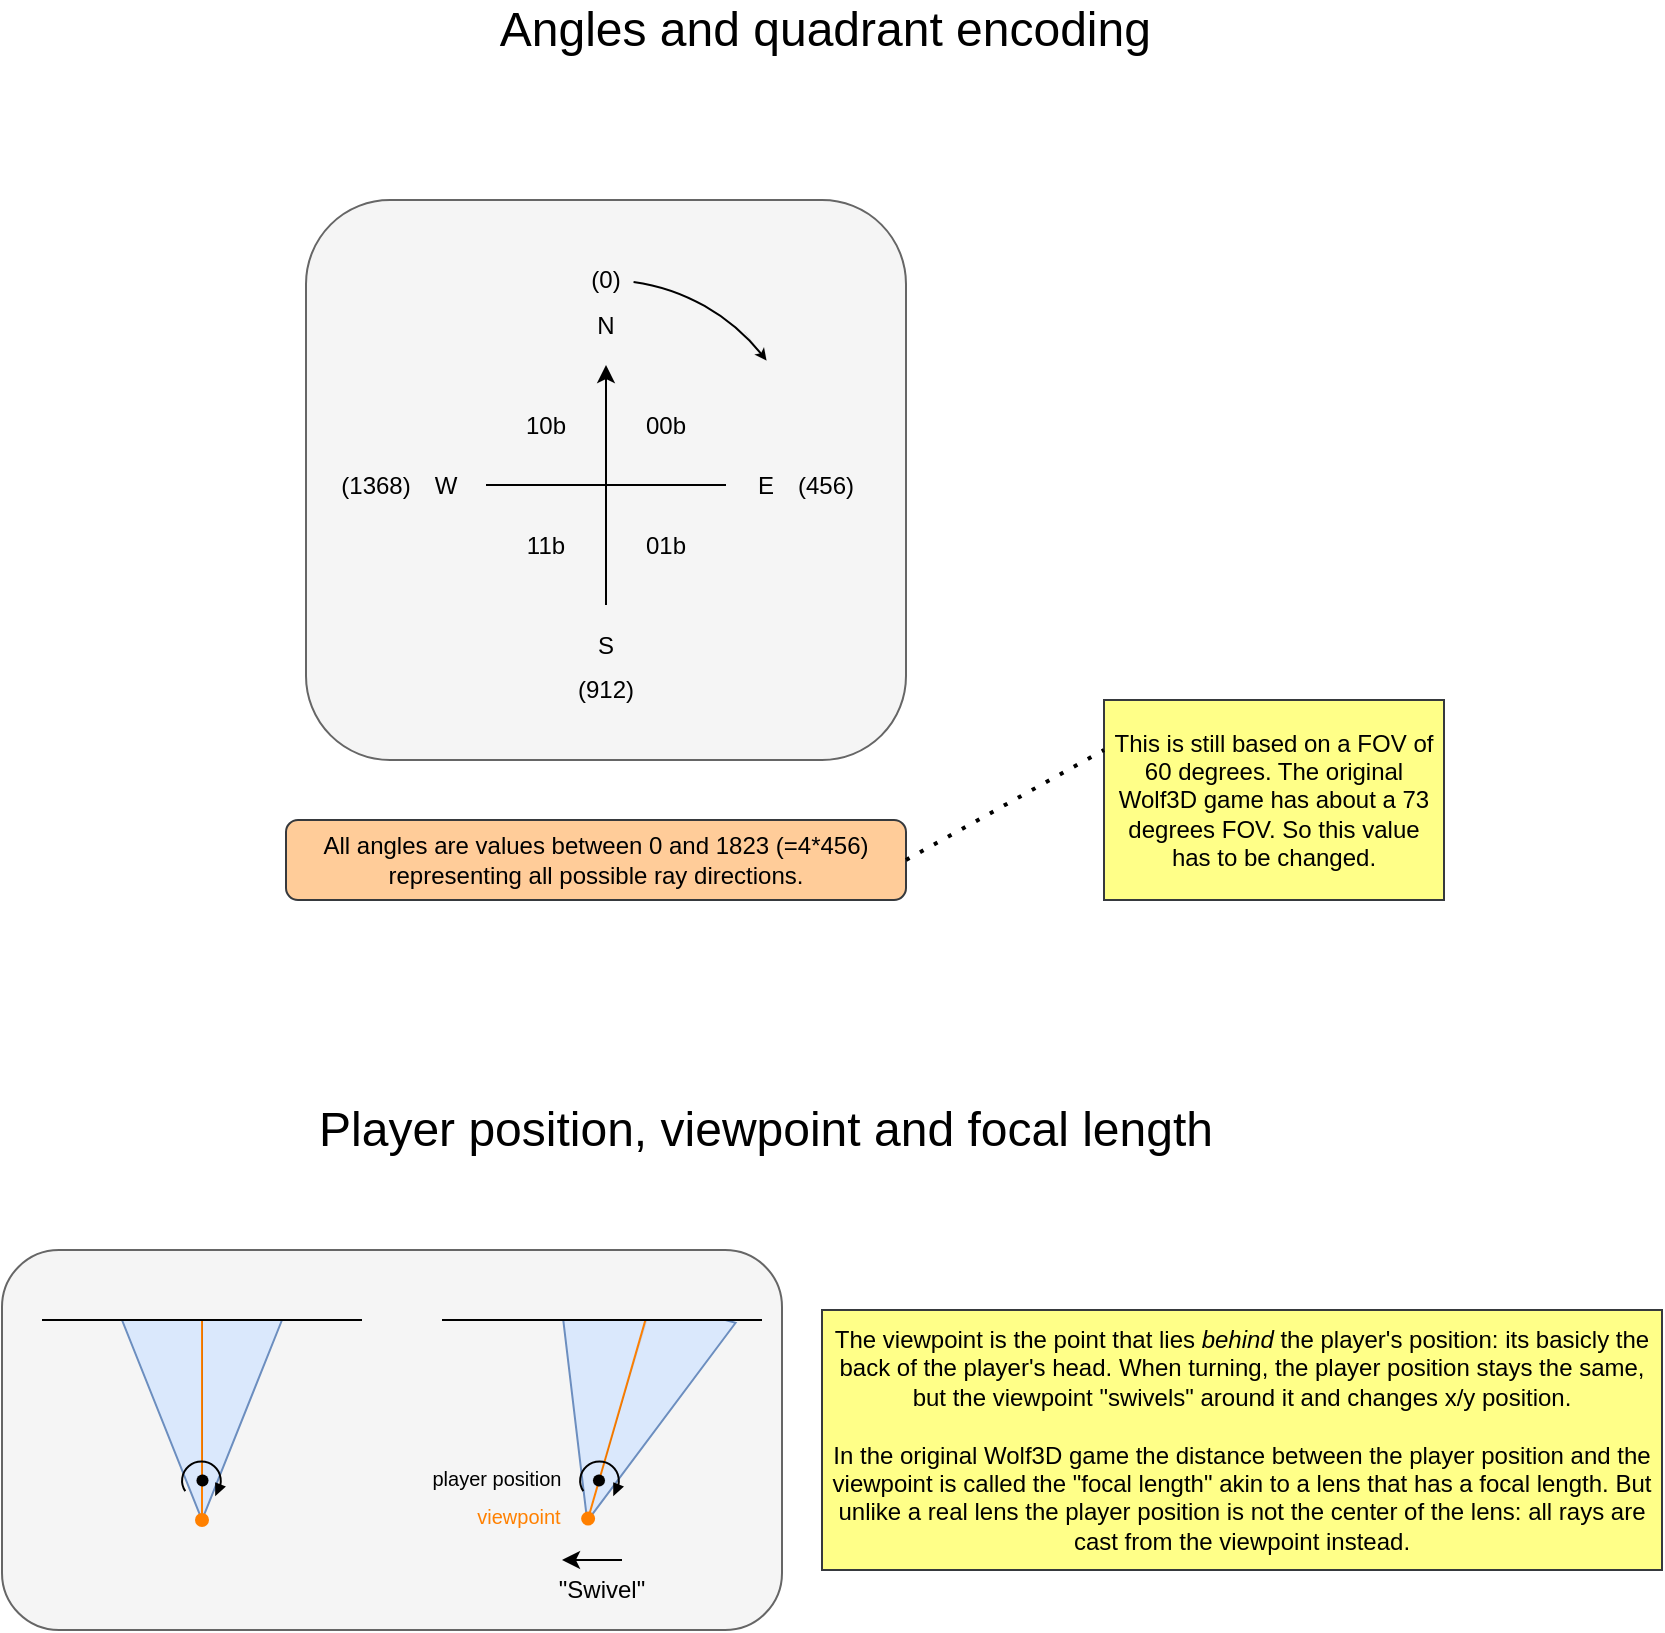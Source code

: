 <mxfile version="20.2.7" type="device" pages="2"><diagram id="IwFHvDMHvyYYLNJeueby" name="Definitions"><mxGraphModel dx="3200" dy="1089" grid="1" gridSize="10" guides="1" tooltips="1" connect="1" arrows="1" fold="1" page="1" pageScale="1" pageWidth="1169" pageHeight="1654" math="0" shadow="0"><root><mxCell id="0"/><mxCell id="1" parent="0"/><mxCell id="Seb7P92MuskYszHU4UcD-30" value="" style="rounded=1;whiteSpace=wrap;html=1;fillColor=#f5f5f5;strokeColor=#666666;fontColor=#333333;" parent="1" vertex="1"><mxGeometry x="-1016" y="705" width="390" height="190" as="geometry"/></mxCell><mxCell id="pnBrASdNg9byDDKFD9IH-14" value="" style="triangle;whiteSpace=wrap;html=1;rotation=105;fillColor=#dae8fc;strokeColor=#6c8ebf;" vertex="1" parent="1"><mxGeometry x="-766" y="739" width="115" height="92" as="geometry"/></mxCell><mxCell id="Seb7P92MuskYszHU4UcD-21" value="" style="endArrow=none;html=1;rounded=0;startArrow=oval;startFill=1;exitX=1;exitY=0.5;exitDx=0;exitDy=0;strokeWidth=1;strokeColor=#FF8000;" parent="1" edge="1"><mxGeometry width="50" height="50" relative="1" as="geometry"><mxPoint x="-722.941" y="839.296" as="sourcePoint"/><mxPoint x="-694" y="739" as="targetPoint"/></mxGeometry></mxCell><mxCell id="Seb7P92MuskYszHU4UcD-15" value="" style="triangle;whiteSpace=wrap;html=1;rotation=90;fillColor=#dae8fc;strokeColor=#6c8ebf;" parent="1" vertex="1"><mxGeometry x="-966" y="750" width="100" height="80" as="geometry"/></mxCell><mxCell id="Seb7P92MuskYszHU4UcD-17" value="" style="endArrow=none;html=1;rounded=0;startArrow=oval;startFill=1;entryX=0;entryY=0.5;entryDx=0;entryDy=0;exitX=1;exitY=0.5;exitDx=0;exitDy=0;strokeWidth=1;strokeColor=#FF8000;" parent="1" source="Seb7P92MuskYszHU4UcD-15" target="Seb7P92MuskYszHU4UcD-15" edge="1"><mxGeometry width="50" height="50" relative="1" as="geometry"><mxPoint x="-906" y="830" as="sourcePoint"/><mxPoint x="-926" y="750" as="targetPoint"/></mxGeometry></mxCell><mxCell id="y98od3RTpJMzL5h_g62b-8" value="" style="rounded=1;whiteSpace=wrap;html=1;fillColor=#f5f5f5;strokeColor=#666666;fontColor=#333333;" parent="1" vertex="1"><mxGeometry x="-864" y="180" width="300" height="280" as="geometry"/></mxCell><mxCell id="Seb7P92MuskYszHU4UcD-6" value="All angles are values between 0 and 1823 (=4*456) representing all possible ray directions." style="rounded=1;whiteSpace=wrap;html=1;fillColor=#ffcc99;strokeColor=#36393d;" parent="1" vertex="1"><mxGeometry x="-874" y="490" width="310" height="40" as="geometry"/></mxCell><mxCell id="Seb7P92MuskYszHU4UcD-7" value="This is still based on a FOV of 60 degrees. The original Wolf3D game has about a 73 degrees FOV. So this value has to be changed." style="rounded=0;whiteSpace=wrap;html=1;fillColor=#ffff88;strokeColor=#36393d;" parent="1" vertex="1"><mxGeometry x="-465" y="430" width="170" height="100" as="geometry"/></mxCell><mxCell id="Seb7P92MuskYszHU4UcD-8" value="" style="endArrow=none;dashed=1;html=1;dashPattern=1 3;strokeWidth=2;rounded=0;entryX=0;entryY=0.25;entryDx=0;entryDy=0;exitX=1;exitY=0.5;exitDx=0;exitDy=0;" parent="1" source="Seb7P92MuskYszHU4UcD-6" target="Seb7P92MuskYszHU4UcD-7" edge="1"><mxGeometry width="50" height="50" relative="1" as="geometry"><mxPoint x="-1074" y="340" as="sourcePoint"/><mxPoint x="-1024" y="290" as="targetPoint"/></mxGeometry></mxCell><mxCell id="Seb7P92MuskYszHU4UcD-9" value="The viewpoint is the point that lies &lt;i&gt;behind&lt;/i&gt; the player's position: its basicly the back of the player's head. When turning, the player position stays the same, but the viewpoint &quot;swivels&quot; around it and changes x/y position. &lt;br&gt;&lt;br&gt;In the original Wolf3D game the distance between the player position and the viewpoint is called the &quot;focal length&quot; akin to a lens that has a focal length. But unlike a real lens the player position is not the center of the lens: all rays are cast from the viewpoint instead." style="rounded=0;whiteSpace=wrap;html=1;fillColor=#ffff88;strokeColor=#36393d;" parent="1" vertex="1"><mxGeometry x="-606" y="735" width="420" height="130" as="geometry"/></mxCell><mxCell id="Seb7P92MuskYszHU4UcD-11" value="" style="endArrow=none;html=1;rounded=0;" parent="1" edge="1"><mxGeometry width="50" height="50" relative="1" as="geometry"><mxPoint x="-996" y="740" as="sourcePoint"/><mxPoint x="-836" y="740" as="targetPoint"/></mxGeometry></mxCell><mxCell id="Seb7P92MuskYszHU4UcD-16" value="" style="endArrow=none;html=1;rounded=0;startArrow=oval;startFill=1;exitX=0.8;exitY=0.5;exitDx=0;exitDy=0;exitPerimeter=0;strokeWidth=0;" parent="1" source="Seb7P92MuskYszHU4UcD-15" edge="1"><mxGeometry width="50" height="50" relative="1" as="geometry"><mxPoint x="-476" y="760" as="sourcePoint"/><mxPoint x="-916" y="740" as="targetPoint"/></mxGeometry></mxCell><mxCell id="Seb7P92MuskYszHU4UcD-20" value="" style="endArrow=none;html=1;rounded=0;startArrow=oval;startFill=1;exitX=0.8;exitY=0.5;exitDx=0;exitDy=0;exitPerimeter=0;strokeWidth=0;" parent="1" edge="1"><mxGeometry width="50" height="50" relative="1" as="geometry"><mxPoint x="-717.765" y="819.978" as="sourcePoint"/><mxPoint x="-693" y="737" as="targetPoint"/></mxGeometry></mxCell><mxCell id="Seb7P92MuskYszHU4UcD-28" value="" style="endArrow=classic;html=1;rounded=0;strokeColor=#000000;strokeWidth=1;" parent="1" edge="1"><mxGeometry width="50" height="50" relative="1" as="geometry"><mxPoint x="-706" y="860" as="sourcePoint"/><mxPoint x="-736" y="860" as="targetPoint"/></mxGeometry></mxCell><mxCell id="Seb7P92MuskYszHU4UcD-29" value="&quot;Swivel&quot;" style="text;html=1;strokeColor=none;fillColor=none;align=center;verticalAlign=middle;whiteSpace=wrap;rounded=0;" parent="1" vertex="1"><mxGeometry x="-746" y="860" width="60" height="30" as="geometry"/></mxCell><mxCell id="y98od3RTpJMzL5h_g62b-1" value="" style="endArrow=classic;html=1;rounded=0;endFill=1;" parent="1" edge="1"><mxGeometry width="50" height="50" relative="1" as="geometry"><mxPoint x="-714" y="382.5" as="sourcePoint"/><mxPoint x="-714" y="262.5" as="targetPoint"/></mxGeometry></mxCell><mxCell id="y98od3RTpJMzL5h_g62b-2" value="" style="endArrow=none;html=1;rounded=0;" parent="1" edge="1"><mxGeometry width="50" height="50" relative="1" as="geometry"><mxPoint x="-654" y="322.5" as="sourcePoint"/><mxPoint x="-774" y="322.5" as="targetPoint"/></mxGeometry></mxCell><mxCell id="y98od3RTpJMzL5h_g62b-3" value="00b" style="text;html=1;strokeColor=none;fillColor=none;align=center;verticalAlign=middle;whiteSpace=wrap;rounded=0;" parent="1" vertex="1"><mxGeometry x="-714" y="277.5" width="60" height="30" as="geometry"/></mxCell><mxCell id="y98od3RTpJMzL5h_g62b-4" value="N" style="text;html=1;strokeColor=none;fillColor=none;align=center;verticalAlign=middle;whiteSpace=wrap;rounded=0;" parent="1" vertex="1"><mxGeometry x="-744" y="227.5" width="60" height="30" as="geometry"/></mxCell><mxCell id="y98od3RTpJMzL5h_g62b-5" value="S" style="text;html=1;strokeColor=none;fillColor=none;align=center;verticalAlign=middle;whiteSpace=wrap;rounded=0;" parent="1" vertex="1"><mxGeometry x="-744" y="387.5" width="60" height="30" as="geometry"/></mxCell><mxCell id="y98od3RTpJMzL5h_g62b-6" value="E" style="text;html=1;strokeColor=none;fillColor=none;align=center;verticalAlign=middle;whiteSpace=wrap;rounded=0;" parent="1" vertex="1"><mxGeometry x="-664" y="307.5" width="60" height="30" as="geometry"/></mxCell><mxCell id="y98od3RTpJMzL5h_g62b-7" value="W" style="text;html=1;strokeColor=none;fillColor=none;align=center;verticalAlign=middle;whiteSpace=wrap;rounded=0;" parent="1" vertex="1"><mxGeometry x="-824" y="307.5" width="60" height="30" as="geometry"/></mxCell><mxCell id="y98od3RTpJMzL5h_g62b-9" value="Angles and quadrant encoding&amp;nbsp;" style="text;html=1;strokeColor=none;fillColor=none;align=center;verticalAlign=middle;whiteSpace=wrap;rounded=0;fontStyle=0;fontSize=24;" parent="1" vertex="1"><mxGeometry x="-799" y="80" width="396" height="30" as="geometry"/></mxCell><mxCell id="y98od3RTpJMzL5h_g62b-10" value="01b" style="text;html=1;strokeColor=none;fillColor=none;align=center;verticalAlign=middle;whiteSpace=wrap;rounded=0;" parent="1" vertex="1"><mxGeometry x="-714" y="337.5" width="60" height="30" as="geometry"/></mxCell><mxCell id="y98od3RTpJMzL5h_g62b-11" value="10b" style="text;html=1;strokeColor=none;fillColor=none;align=center;verticalAlign=middle;whiteSpace=wrap;rounded=0;" parent="1" vertex="1"><mxGeometry x="-774" y="277.5" width="60" height="30" as="geometry"/></mxCell><mxCell id="y98od3RTpJMzL5h_g62b-12" value="11b" style="text;html=1;strokeColor=none;fillColor=none;align=center;verticalAlign=middle;whiteSpace=wrap;rounded=0;" parent="1" vertex="1"><mxGeometry x="-774" y="337.5" width="60" height="30" as="geometry"/></mxCell><mxCell id="pnBrASdNg9byDDKFD9IH-1" value="" style="verticalLabelPosition=bottom;verticalAlign=top;html=1;shape=mxgraph.basic.arc;startAngle=0.022;endAngle=0.142;" vertex="1" parent="1"><mxGeometry x="-814" y="220" width="200" height="200" as="geometry"/></mxCell><mxCell id="pnBrASdNg9byDDKFD9IH-2" value="" style="endArrow=classic;html=1;rounded=0;exitX=0.845;exitY=0.128;exitDx=0;exitDy=0;exitPerimeter=0;strokeWidth=0;" edge="1" parent="1" source="pnBrASdNg9byDDKFD9IH-1"><mxGeometry width="50" height="50" relative="1" as="geometry"><mxPoint x="-824" y="250" as="sourcePoint"/><mxPoint x="-634" y="260" as="targetPoint"/></mxGeometry></mxCell><mxCell id="pnBrASdNg9byDDKFD9IH-3" value="(0)" style="text;html=1;strokeColor=none;fillColor=none;align=center;verticalAlign=middle;whiteSpace=wrap;rounded=0;" vertex="1" parent="1"><mxGeometry x="-744" y="205" width="60" height="30" as="geometry"/></mxCell><mxCell id="pnBrASdNg9byDDKFD9IH-4" value="(456)" style="text;html=1;strokeColor=none;fillColor=none;align=center;verticalAlign=middle;whiteSpace=wrap;rounded=0;" vertex="1" parent="1"><mxGeometry x="-634" y="307.5" width="60" height="30" as="geometry"/></mxCell><mxCell id="pnBrASdNg9byDDKFD9IH-5" value="(912)" style="text;html=1;strokeColor=none;fillColor=none;align=center;verticalAlign=middle;whiteSpace=wrap;rounded=0;" vertex="1" parent="1"><mxGeometry x="-744" y="410" width="60" height="30" as="geometry"/></mxCell><mxCell id="pnBrASdNg9byDDKFD9IH-6" value="(1368)" style="text;html=1;strokeColor=none;fillColor=none;align=center;verticalAlign=middle;whiteSpace=wrap;rounded=0;" vertex="1" parent="1"><mxGeometry x="-859" y="307.5" width="60" height="30" as="geometry"/></mxCell><mxCell id="pnBrASdNg9byDDKFD9IH-7" value="Player position, viewpoint&amp;nbsp;and focal length" style="text;html=1;strokeColor=none;fillColor=none;align=center;verticalAlign=middle;whiteSpace=wrap;rounded=0;fontStyle=0;fontSize=24;" vertex="1" parent="1"><mxGeometry x="-914" y="630" width="560" height="30" as="geometry"/></mxCell><mxCell id="pnBrASdNg9byDDKFD9IH-10" value="" style="verticalLabelPosition=bottom;shadow=0;dashed=0;align=center;html=1;verticalAlign=top;shape=mxgraph.electrical.rot_mech.verticalLabelPosition=bottom;shadow=0;dashed=0;align=center;html=1;verticalAlign=top;strokeWidth=1;shape=mxgraph.electrical.rot_mech.rotation;fontSize=24;flipH=1;rotation=-180;fillColor=#000000;" vertex="1" parent="1"><mxGeometry x="-927.03" y="810" width="22.06" height="17" as="geometry"/></mxCell><mxCell id="pnBrASdNg9byDDKFD9IH-15" value="" style="verticalLabelPosition=bottom;shadow=0;dashed=0;align=center;html=1;verticalAlign=top;shape=mxgraph.electrical.rot_mech.verticalLabelPosition=bottom;shadow=0;dashed=0;align=center;html=1;verticalAlign=top;strokeWidth=1;shape=mxgraph.electrical.rot_mech.rotation;fontSize=24;flipH=1;rotation=-180;fillColor=#000000;" vertex="1" parent="1"><mxGeometry x="-728.0" y="810" width="22.06" height="17" as="geometry"/></mxCell><mxCell id="pnBrASdNg9byDDKFD9IH-16" value="" style="rounded=0;whiteSpace=wrap;html=1;fontSize=24;fillColor=#f5f5f5;fontColor=#333333;strokeColor=none;" vertex="1" parent="1"><mxGeometry x="-754" y="710" width="104" height="30" as="geometry"/></mxCell><mxCell id="Seb7P92MuskYszHU4UcD-18" value="" style="endArrow=none;html=1;rounded=0;" parent="1" edge="1"><mxGeometry width="50" height="50" relative="1" as="geometry"><mxPoint x="-796" y="740" as="sourcePoint"/><mxPoint x="-636" y="740" as="targetPoint"/></mxGeometry></mxCell><mxCell id="EtYkLo4PjshJKNpZDtT_-2" value="viewpoint" style="text;html=1;strokeColor=none;fillColor=none;align=center;verticalAlign=middle;whiteSpace=wrap;rounded=0;fontSize=10;fontColor=#FF8000;" vertex="1" parent="1"><mxGeometry x="-808" y="823" width="101" height="30" as="geometry"/></mxCell><mxCell id="EtYkLo4PjshJKNpZDtT_-1" value="player position" style="text;html=1;strokeColor=none;fillColor=none;align=center;verticalAlign=middle;whiteSpace=wrap;rounded=0;fontSize=10;" vertex="1" parent="1"><mxGeometry x="-819" y="804" width="101" height="30" as="geometry"/></mxCell></root></mxGraphModel></diagram><diagram name="Draw 3D View" id="zpIlNIuAMDUL8SPz8ESY"><mxGraphModel dx="1354" dy="726" grid="1" gridSize="10" guides="1" tooltips="1" connect="1" arrows="1" fold="1" page="1" pageScale="1" pageWidth="1169" pageHeight="1654" math="0" shadow="0"><root><mxCell id="o-w1KJKEujgNLh5GXevW-0"/><mxCell id="o-w1KJKEujgNLh5GXevW-1" parent="o-w1KJKEujgNLh5GXevW-0"/><mxCell id="z1m0cYziN8SiSVx_mHZe-0" value="" style="rounded=1;whiteSpace=wrap;html=1;" vertex="1" parent="o-w1KJKEujgNLh5GXevW-1"><mxGeometry x="240" y="537" width="650" height="133" as="geometry"/></mxCell><mxCell id="z1m0cYziN8SiSVx_mHZe-3" value="" style="rounded=0;whiteSpace=wrap;html=1;labelBackgroundColor=default;fontSize=10;" vertex="1" parent="o-w1KJKEujgNLh5GXevW-1"><mxGeometry x="360" y="572" width="230" height="88" as="geometry"/></mxCell><mxCell id="o-w1KJKEujgNLh5GXevW-7" value="" style="rounded=1;whiteSpace=wrap;html=1;" vertex="1" parent="o-w1KJKEujgNLh5GXevW-1"><mxGeometry x="270" y="180" width="680" height="290" as="geometry"/></mxCell><mxCell id="o-w1KJKEujgNLh5GXevW-8" value="VIEWPOINT_X" style="rounded=0;whiteSpace=wrap;html=1;fillColor=#cdeb8b;strokeColor=#36393d;" vertex="1" parent="o-w1KJKEujgNLh5GXevW-1"><mxGeometry x="470" y="380" width="100" height="20" as="geometry"/></mxCell><mxCell id="o-w1KJKEujgNLh5GXevW-9" value="VIEWPOINT_Y" style="rounded=0;whiteSpace=wrap;html=1;fillColor=#cdeb8b;strokeColor=#36393d;" vertex="1" parent="o-w1KJKEujgNLh5GXevW-1"><mxGeometry x="470" y="410" width="100" height="20" as="geometry"/></mxCell><mxCell id="o-w1KJKEujgNLh5GXevW-10" value="LOOKING_DIR" style="rounded=0;whiteSpace=wrap;html=1;fillColor=#cdeb8b;strokeColor=#36393d;" vertex="1" parent="o-w1KJKEujgNLh5GXevW-1"><mxGeometry x="70" y="240" width="100" height="20" as="geometry"/></mxCell><mxCell id="o-w1KJKEujgNLh5GXevW-11" value="PLAYER_POS_X" style="rounded=0;whiteSpace=wrap;html=1;fillColor=#cdeb8b;strokeColor=#36393d;" vertex="1" parent="o-w1KJKEujgNLh5GXevW-1"><mxGeometry x="20" y="380" width="100" height="20" as="geometry"/></mxCell><mxCell id="o-w1KJKEujgNLh5GXevW-12" value="PLAYER_POS_Y" style="rounded=0;whiteSpace=wrap;html=1;fillColor=#cdeb8b;strokeColor=#36393d;" vertex="1" parent="o-w1KJKEujgNLh5GXevW-1"><mxGeometry x="20" y="410" width="100" height="20" as="geometry"/></mxCell><mxCell id="o-w1KJKEujgNLh5GXevW-23" value="Calculate looking dir quadrant" style="rounded=1;whiteSpace=wrap;html=1;fillColor=#cce5ff;strokeColor=#36393d;" vertex="1" parent="o-w1KJKEujgNLh5GXevW-1"><mxGeometry x="310" y="220" width="120" height="60" as="geometry"/></mxCell><mxCell id="o-w1KJKEujgNLh5GXevW-24" value="" style="endArrow=classic;html=1;rounded=0;strokeColor=#000000;strokeWidth=1;exitX=1;exitY=0.5;exitDx=0;exitDy=0;entryX=0;entryY=0.5;entryDx=0;entryDy=0;" edge="1" parent="o-w1KJKEujgNLh5GXevW-1" source="o-w1KJKEujgNLh5GXevW-10" target="o-w1KJKEujgNLh5GXevW-23"><mxGeometry width="50" height="50" relative="1" as="geometry"><mxPoint x="410" y="130" as="sourcePoint"/><mxPoint x="460" y="80" as="targetPoint"/></mxGeometry></mxCell><mxCell id="o-w1KJKEujgNLh5GXevW-25" value="LOOKING_DIR_QUADRANT" style="rounded=0;whiteSpace=wrap;html=1;fillColor=#cdeb8b;strokeColor=#36393d;" vertex="1" parent="o-w1KJKEujgNLh5GXevW-1"><mxGeometry x="470" y="240" width="180" height="20" as="geometry"/></mxCell><mxCell id="o-w1KJKEujgNLh5GXevW-26" value="" style="endArrow=classic;html=1;rounded=0;strokeColor=#000000;strokeWidth=1;exitX=1;exitY=0.5;exitDx=0;exitDy=0;entryX=0;entryY=0.5;entryDx=0;entryDy=0;" edge="1" parent="o-w1KJKEujgNLh5GXevW-1" source="o-w1KJKEujgNLh5GXevW-23" target="o-w1KJKEujgNLh5GXevW-25"><mxGeometry width="50" height="50" relative="1" as="geometry"><mxPoint x="240" y="260" as="sourcePoint"/><mxPoint x="320" y="260" as="targetPoint"/></mxGeometry></mxCell><mxCell id="o-w1KJKEujgNLh5GXevW-27" value="Calculate viewpoint position" style="rounded=1;whiteSpace=wrap;html=1;fillColor=#f8cecc;strokeColor=#b85450;" vertex="1" parent="o-w1KJKEujgNLh5GXevW-1"><mxGeometry x="300" y="370" width="120" height="60" as="geometry"/></mxCell><mxCell id="o-w1KJKEujgNLh5GXevW-28" value="" style="endArrow=classic;html=1;rounded=0;strokeColor=#000000;strokeWidth=1;exitX=1;exitY=0.5;exitDx=0;exitDy=0;entryX=0;entryY=0.25;entryDx=0;entryDy=0;" edge="1" parent="o-w1KJKEujgNLh5GXevW-1" source="o-w1KJKEujgNLh5GXevW-11" target="o-w1KJKEujgNLh5GXevW-27"><mxGeometry width="50" height="50" relative="1" as="geometry"><mxPoint x="240" y="260" as="sourcePoint"/><mxPoint x="320" y="260" as="targetPoint"/></mxGeometry></mxCell><mxCell id="o-w1KJKEujgNLh5GXevW-29" value="" style="endArrow=classic;html=1;rounded=0;strokeColor=#000000;strokeWidth=1;exitX=1;exitY=0.5;exitDx=0;exitDy=0;entryX=-0.006;entryY=0.639;entryDx=0;entryDy=0;entryPerimeter=0;" edge="1" parent="o-w1KJKEujgNLh5GXevW-1" source="o-w1KJKEujgNLh5GXevW-12" target="o-w1KJKEujgNLh5GXevW-27"><mxGeometry width="50" height="50" relative="1" as="geometry"><mxPoint x="230" y="420" as="sourcePoint"/><mxPoint x="310" y="395" as="targetPoint"/></mxGeometry></mxCell><mxCell id="o-w1KJKEujgNLh5GXevW-30" value="" style="endArrow=classic;html=1;rounded=0;strokeColor=#000000;strokeWidth=1;exitX=1;exitY=0.75;exitDx=0;exitDy=0;entryX=0;entryY=0;entryDx=0;entryDy=0;" edge="1" parent="o-w1KJKEujgNLh5GXevW-1" source="o-w1KJKEujgNLh5GXevW-10" target="o-w1KJKEujgNLh5GXevW-27"><mxGeometry width="50" height="50" relative="1" as="geometry"><mxPoint x="230" y="420" as="sourcePoint"/><mxPoint x="310" y="395" as="targetPoint"/></mxGeometry></mxCell><mxCell id="o-w1KJKEujgNLh5GXevW-31" value="update_viewpoint" style="text;html=1;strokeColor=none;fillColor=none;align=center;verticalAlign=middle;whiteSpace=wrap;rounded=0;fontSize=20;" vertex="1" parent="o-w1KJKEujgNLh5GXevW-1"><mxGeometry x="520" y="185" width="140" height="30" as="geometry"/></mxCell><mxCell id="xRkrBHXaii5PrIKwGh7K-1" value="LOOKING_DIR_SINE" style="rounded=0;whiteSpace=wrap;html=1;fillColor=#cdeb8b;strokeColor=#36393d;" vertex="1" parent="o-w1KJKEujgNLh5GXevW-1"><mxGeometry x="740" y="360" width="180" height="20" as="geometry"/></mxCell><mxCell id="xRkrBHXaii5PrIKwGh7K-2" value="LOOKING_DIR_COSINE" style="rounded=0;whiteSpace=wrap;html=1;fillColor=#cdeb8b;strokeColor=#36393d;" vertex="1" parent="o-w1KJKEujgNLh5GXevW-1"><mxGeometry x="700" y="390" width="180" height="20" as="geometry"/></mxCell><mxCell id="xRkrBHXaii5PrIKwGh7K-4" value="Calculate Sine and Cosine for looking direction" style="rounded=1;whiteSpace=wrap;html=1;fillColor=#cce5ff;strokeColor=#36393d;" vertex="1" parent="o-w1KJKEujgNLh5GXevW-1"><mxGeometry x="690" y="270" width="120" height="60" as="geometry"/></mxCell><mxCell id="xRkrBHXaii5PrIKwGh7K-5" value="NORMALIZED_LOOKING_DIR" style="rounded=0;whiteSpace=wrap;html=1;fillColor=#ffe6cc;strokeColor=#d79b00;" vertex="1" parent="o-w1KJKEujgNLh5GXevW-1"><mxGeometry x="480" y="290" width="180" height="20" as="geometry"/></mxCell><mxCell id="xRkrBHXaii5PrIKwGh7K-6" value="" style="endArrow=classic;html=1;rounded=0;strokeColor=#000000;strokeWidth=1;exitX=1;exitY=0.75;exitDx=0;exitDy=0;entryX=0;entryY=0.5;entryDx=0;entryDy=0;" edge="1" parent="o-w1KJKEujgNLh5GXevW-1" source="o-w1KJKEujgNLh5GXevW-23" target="xRkrBHXaii5PrIKwGh7K-5"><mxGeometry width="50" height="50" relative="1" as="geometry"><mxPoint x="440" y="260" as="sourcePoint"/><mxPoint x="480" y="260" as="targetPoint"/></mxGeometry></mxCell><mxCell id="xRkrBHXaii5PrIKwGh7K-9" value="" style="endArrow=classic;html=1;rounded=0;strokeColor=#000000;strokeWidth=1;exitX=0.25;exitY=1;exitDx=0;exitDy=0;entryX=0.133;entryY=-0.05;entryDx=0;entryDy=0;entryPerimeter=0;" edge="1" parent="o-w1KJKEujgNLh5GXevW-1" source="xRkrBHXaii5PrIKwGh7K-4" target="xRkrBHXaii5PrIKwGh7K-2"><mxGeometry width="50" height="50" relative="1" as="geometry"><mxPoint x="440" y="275" as="sourcePoint"/><mxPoint x="490" y="310" as="targetPoint"/></mxGeometry></mxCell><mxCell id="xRkrBHXaii5PrIKwGh7K-10" value="" style="endArrow=classic;html=1;rounded=0;strokeColor=#000000;strokeWidth=1;exitX=0.75;exitY=1;exitDx=0;exitDy=0;entryX=0.25;entryY=0;entryDx=0;entryDy=0;" edge="1" parent="o-w1KJKEujgNLh5GXevW-1" source="xRkrBHXaii5PrIKwGh7K-4" target="xRkrBHXaii5PrIKwGh7K-1"><mxGeometry width="50" height="50" relative="1" as="geometry"><mxPoint x="720" y="340" as="sourcePoint"/><mxPoint x="723.94" y="409" as="targetPoint"/></mxGeometry></mxCell><mxCell id="xRkrBHXaii5PrIKwGh7K-11" value="" style="endArrow=classic;html=1;rounded=0;strokeColor=#000000;strokeWidth=1;exitX=1;exitY=0.5;exitDx=0;exitDy=0;" edge="1" parent="o-w1KJKEujgNLh5GXevW-1" source="xRkrBHXaii5PrIKwGh7K-5" target="xRkrBHXaii5PrIKwGh7K-4"><mxGeometry width="50" height="50" relative="1" as="geometry"><mxPoint x="730" y="350" as="sourcePoint"/><mxPoint x="733.94" y="419" as="targetPoint"/></mxGeometry></mxCell><mxCell id="xRkrBHXaii5PrIKwGh7K-12" value="" style="endArrow=classic;html=1;rounded=0;fontSize=20;strokeWidth=1;exitX=1;exitY=0.25;exitDx=0;exitDy=0;entryX=0;entryY=0.5;entryDx=0;entryDy=0;" edge="1" parent="o-w1KJKEujgNLh5GXevW-1" source="o-w1KJKEujgNLh5GXevW-27" target="o-w1KJKEujgNLh5GXevW-8"><mxGeometry width="50" height="50" relative="1" as="geometry"><mxPoint x="550" y="490" as="sourcePoint"/><mxPoint x="600" y="440" as="targetPoint"/></mxGeometry></mxCell><mxCell id="xRkrBHXaii5PrIKwGh7K-13" value="" style="endArrow=classic;html=1;rounded=0;fontSize=20;strokeWidth=1;exitX=1;exitY=0.75;exitDx=0;exitDy=0;entryX=0;entryY=0.5;entryDx=0;entryDy=0;" edge="1" parent="o-w1KJKEujgNLh5GXevW-1" source="o-w1KJKEujgNLh5GXevW-27" target="o-w1KJKEujgNLh5GXevW-9"><mxGeometry width="50" height="50" relative="1" as="geometry"><mxPoint x="430.0" y="395" as="sourcePoint"/><mxPoint x="480" y="400" as="targetPoint"/></mxGeometry></mxCell><mxCell id="xRkrBHXaii5PrIKwGh7K-14" value="" style="rounded=1;whiteSpace=wrap;html=1;" vertex="1" parent="o-w1KJKEujgNLh5GXevW-1"><mxGeometry x="240" y="740" width="1120" height="980" as="geometry"/></mxCell><mxCell id="xRkrBHXaii5PrIKwGh7K-15" value="draw_wall" style="text;html=1;strokeColor=none;fillColor=none;align=center;verticalAlign=middle;whiteSpace=wrap;rounded=0;fontSize=20;" vertex="1" parent="o-w1KJKEujgNLh5GXevW-1"><mxGeometry x="720" y="760" width="140" height="30" as="geometry"/></mxCell><mxCell id="xRkrBHXaii5PrIKwGh7K-16" value="" style="rounded=1;whiteSpace=wrap;html=1;" vertex="1" parent="o-w1KJKEujgNLh5GXevW-1"><mxGeometry x="430" y="2260" width="680" height="290" as="geometry"/></mxCell><mxCell id="xRkrBHXaii5PrIKwGh7K-17" value="draw_wall_part" style="text;html=1;strokeColor=none;fillColor=none;align=center;verticalAlign=middle;whiteSpace=wrap;rounded=0;fontSize=20;" vertex="1" parent="o-w1KJKEujgNLh5GXevW-1"><mxGeometry x="680" y="2265" width="140" height="30" as="geometry"/></mxCell><mxCell id="z1m0cYziN8SiSVx_mHZe-1" value="draw_walls" style="text;html=1;strokeColor=none;fillColor=none;align=center;verticalAlign=middle;whiteSpace=wrap;rounded=0;fontSize=20;" vertex="1" parent="o-w1KJKEujgNLh5GXevW-1"><mxGeometry x="490" y="542" width="140" height="30" as="geometry"/></mxCell><mxCell id="z1m0cYziN8SiSVx_mHZe-2" value="Draw wall" style="rounded=1;whiteSpace=wrap;html=1;labelBackgroundColor=none;fontSize=10;fillColor=#e1d5e7;strokeColor=#9673a6;" vertex="1" parent="o-w1KJKEujgNLh5GXevW-1"><mxGeometry x="410" y="600" width="120" height="50" as="geometry"/></mxCell><mxCell id="z1m0cYziN8SiSVx_mHZe-4" value="For each wall:" style="text;html=1;strokeColor=none;fillColor=none;align=center;verticalAlign=middle;whiteSpace=wrap;rounded=0;labelBackgroundColor=default;fontSize=10;fontColor=#000000;" vertex="1" parent="o-w1KJKEujgNLh5GXevW-1"><mxGeometry x="347" y="567" width="103" height="30" as="geometry"/></mxCell><mxCell id="z1m0cYziN8SiSVx_mHZe-5" value="" style="endArrow=classic;html=1;rounded=0;fontSize=10;fontColor=#000000;strokeWidth=1;exitX=0.5;exitY=1;exitDx=0;exitDy=0;entryX=0.205;entryY=0;entryDx=0;entryDy=0;entryPerimeter=0;dashed=1;" edge="1" parent="o-w1KJKEujgNLh5GXevW-1" source="z1m0cYziN8SiSVx_mHZe-2" target="xRkrBHXaii5PrIKwGh7K-14"><mxGeometry width="50" height="50" relative="1" as="geometry"><mxPoint x="580" y="670" as="sourcePoint"/><mxPoint x="630" y="620" as="targetPoint"/></mxGeometry></mxCell><mxCell id="z1m0cYziN8SiSVx_mHZe-6" value="This function expects a list of ordered walls, from near to far, given the position of the player." style="rounded=0;whiteSpace=wrap;html=1;labelBackgroundColor=none;fontSize=10;fillColor=#ffff88;strokeColor=#36393d;" vertex="1" parent="o-w1KJKEujgNLh5GXevW-1"><mxGeometry x="910" y="500" width="190" height="48" as="geometry"/></mxCell><mxCell id="z1m0cYziN8SiSVx_mHZe-7" value="" style="endArrow=none;dashed=1;html=1;dashPattern=1 3;strokeWidth=2;rounded=0;fontSize=10;fontColor=#000000;fillColor=default;exitX=1.003;exitY=0.464;exitDx=0;exitDy=0;exitPerimeter=0;entryX=0.25;entryY=1;entryDx=0;entryDy=0;" edge="1" parent="o-w1KJKEujgNLh5GXevW-1" source="z1m0cYziN8SiSVx_mHZe-0" target="z1m0cYziN8SiSVx_mHZe-6"><mxGeometry width="50" height="50" relative="1" as="geometry"><mxPoint x="480" y="560" as="sourcePoint"/><mxPoint x="530" y="510" as="targetPoint"/></mxGeometry></mxCell><mxCell id="z1m0cYziN8SiSVx_mHZe-8" value="Not implemented yet" style="rounded=0;whiteSpace=wrap;html=1;labelBackgroundColor=none;fontSize=10;fillColor=#ffff88;strokeColor=#36393d;" vertex="1" parent="o-w1KJKEujgNLh5GXevW-1"><mxGeometry x="250" y="460" width="110" height="20" as="geometry"/></mxCell><mxCell id="z1m0cYziN8SiSVx_mHZe-9" value="" style="endArrow=none;dashed=1;html=1;dashPattern=1 3;strokeWidth=2;rounded=0;fontSize=10;fontColor=#000000;fillColor=default;exitX=0.5;exitY=0;exitDx=0;exitDy=0;entryX=0.25;entryY=1;entryDx=0;entryDy=0;" edge="1" parent="o-w1KJKEujgNLh5GXevW-1" source="z1m0cYziN8SiSVx_mHZe-8" target="o-w1KJKEujgNLh5GXevW-27"><mxGeometry width="50" height="50" relative="1" as="geometry"><mxPoint x="901.95" y="608.712" as="sourcePoint"/><mxPoint x="967.5" y="558" as="targetPoint"/></mxGeometry></mxCell><mxCell id="z1m0cYziN8SiSVx_mHZe-10" value="&lt;div&gt;When calculating the distance to the wall (from the viewing-plane) we need the sine and cosine of the player direction&lt;/div&gt;&lt;div&gt;&lt;br&gt;&lt;/div&gt;&lt;div&gt;But since we have the *absolute* values of DELTA_X and DELTA_Y, we also need the positive values of sine and cosine.&lt;/div&gt;&lt;div&gt;&lt;br&gt;&lt;/div&gt;&lt;div&gt;Therefore we normalize the viewing angle first to the positive quadrants of both sine and cosine (which lies between 0 and 90 degrees)&lt;/div&gt;" style="rounded=0;whiteSpace=wrap;html=1;labelBackgroundColor=none;fontSize=10;fillColor=#ffff88;strokeColor=#36393d;" vertex="1" parent="o-w1KJKEujgNLh5GXevW-1"><mxGeometry x="820" y="100" width="290" height="135" as="geometry"/></mxCell><mxCell id="z1m0cYziN8SiSVx_mHZe-11" value="" style="endArrow=none;dashed=1;html=1;dashPattern=1 3;strokeWidth=2;rounded=0;fontSize=10;fontColor=#000000;fillColor=default;exitX=1;exitY=0.25;exitDx=0;exitDy=0;entryX=0.25;entryY=1;entryDx=0;entryDy=0;" edge="1" parent="o-w1KJKEujgNLh5GXevW-1" source="xRkrBHXaii5PrIKwGh7K-4" target="z1m0cYziN8SiSVx_mHZe-10"><mxGeometry width="50" height="50" relative="1" as="geometry"><mxPoint x="315" y="470" as="sourcePoint"/><mxPoint x="340" y="440" as="targetPoint"/></mxGeometry></mxCell><mxCell id="z1m0cYziN8SiSVx_mHZe-12" value="WALL_START_X" style="rounded=0;whiteSpace=wrap;html=1;fillColor=#cdeb8b;strokeColor=#36393d;" vertex="1" parent="o-w1KJKEujgNLh5GXevW-1"><mxGeometry x="370" y="780" width="110" height="20" as="geometry"/></mxCell><mxCell id="z1m0cYziN8SiSVx_mHZe-13" value="WALL_START_Y" style="rounded=0;whiteSpace=wrap;html=1;fillColor=#cdeb8b;strokeColor=#36393d;" vertex="1" parent="o-w1KJKEujgNLh5GXevW-1"><mxGeometry x="370" y="807" width="110" height="20" as="geometry"/></mxCell><mxCell id="z1m0cYziN8SiSVx_mHZe-14" value="WALL_END_X" style="rounded=0;whiteSpace=wrap;html=1;fillColor=#cdeb8b;strokeColor=#36393d;" vertex="1" parent="o-w1KJKEujgNLh5GXevW-1"><mxGeometry x="490" y="780" width="110" height="20" as="geometry"/></mxCell><mxCell id="z1m0cYziN8SiSVx_mHZe-15" value="WALL_END_Y" style="rounded=0;whiteSpace=wrap;html=1;fillColor=#cdeb8b;strokeColor=#36393d;" vertex="1" parent="o-w1KJKEujgNLh5GXevW-1"><mxGeometry x="490" y="807" width="110" height="20" as="geometry"/></mxCell><mxCell id="z1m0cYziN8SiSVx_mHZe-16" value="WALL_FACING_DIR" style="rounded=0;whiteSpace=wrap;html=1;fillColor=#cdeb8b;strokeColor=#36393d;" vertex="1" parent="o-w1KJKEujgNLh5GXevW-1"><mxGeometry x="610" y="807" width="130" height="20" as="geometry"/></mxCell><mxCell id="z1m0cYziN8SiSVx_mHZe-22" value="" style="endArrow=classic;html=1;rounded=0;fontSize=10;fontColor=#000000;strokeWidth=1;fillColor=default;exitX=1;exitY=0.5;exitDx=0;exitDy=0;entryX=0.5;entryY=0;entryDx=0;entryDy=0;edgeStyle=orthogonalEdgeStyle;" edge="1" parent="o-w1KJKEujgNLh5GXevW-1" source="z1m0cYziN8SiSVx_mHZe-16" target="z1m0cYziN8SiSVx_mHZe-31"><mxGeometry width="50" height="50" relative="1" as="geometry"><mxPoint x="560" y="1070" as="sourcePoint"/><mxPoint x="675" y="900" as="targetPoint"/></mxGeometry></mxCell><mxCell id="z1m0cYziN8SiSVx_mHZe-24" value="" style="rounded=1;whiteSpace=wrap;html=1;labelBackgroundColor=none;fontSize=10;" vertex="1" parent="o-w1KJKEujgNLh5GXevW-1"><mxGeometry x="370" y="960" width="680" height="740" as="geometry"/></mxCell><mxCell id="z1m0cYziN8SiSVx_mHZe-25" value="wall_facing_north" style="text;html=1;strokeColor=none;fillColor=none;align=center;verticalAlign=middle;whiteSpace=wrap;rounded=0;fontSize=18;" vertex="1" parent="o-w1KJKEujgNLh5GXevW-1"><mxGeometry x="635" y="970" width="140" height="30" as="geometry"/></mxCell><mxCell id="z1m0cYziN8SiSVx_mHZe-28" value="Determine screen start direction" style="rounded=1;whiteSpace=wrap;html=1;fillColor=#cce5ff;strokeColor=#36393d;" vertex="1" parent="o-w1KJKEujgNLh5GXevW-1"><mxGeometry x="442.5" y="1060" width="120" height="60" as="geometry"/></mxCell><mxCell id="z1m0cYziN8SiSVx_mHZe-29" value="The screen starts at the left side (= &quot;screen start&quot;). This first pixel-column depicts a &quot;ray&quot; from the viewing point to a wall. The direction of this &quot;ray&quot; is at an angle relative to the normal line of the wall being drawn." style="rounded=0;whiteSpace=wrap;html=1;labelBackgroundColor=none;fontSize=10;fillColor=#ffff88;strokeColor=#36393d;" vertex="1" parent="o-w1KJKEujgNLh5GXevW-1"><mxGeometry x="110" y="1020" width="190" height="78" as="geometry"/></mxCell><mxCell id="z1m0cYziN8SiSVx_mHZe-30" value="" style="endArrow=none;dashed=1;html=1;dashPattern=1 3;strokeWidth=2;rounded=0;fontSize=18;fontColor=#000000;fillColor=default;curved=1;exitX=1;exitY=0.5;exitDx=0;exitDy=0;entryX=0;entryY=0.5;entryDx=0;entryDy=0;" edge="1" parent="o-w1KJKEujgNLh5GXevW-1" source="z1m0cYziN8SiSVx_mHZe-29" target="z1m0cYziN8SiSVx_mHZe-28"><mxGeometry width="50" height="50" relative="1" as="geometry"><mxPoint x="162.5" y="1069" as="sourcePoint"/><mxPoint x="622.5" y="1000" as="targetPoint"/></mxGeometry></mxCell><mxCell id="z1m0cYziN8SiSVx_mHZe-31" value="case" style="rhombus;whiteSpace=wrap;html=1;labelBackgroundColor=none;fontSize=10;" vertex="1" parent="o-w1KJKEujgNLh5GXevW-1"><mxGeometry x="1045" y="870" width="55" height="50" as="geometry"/></mxCell><mxCell id="z1m0cYziN8SiSVx_mHZe-32" value="" style="endArrow=classic;html=1;rounded=0;fontSize=10;fontColor=#000000;strokeWidth=1;fillColor=default;exitX=0.5;exitY=1;exitDx=0;exitDy=0;entryX=0.5;entryY=0;entryDx=0;entryDy=0;" edge="1" parent="o-w1KJKEujgNLh5GXevW-1" source="z1m0cYziN8SiSVx_mHZe-33" target="z1m0cYziN8SiSVx_mHZe-28"><mxGeometry width="50" height="50" relative="1" as="geometry"><mxPoint x="362.5" y="1090" as="sourcePoint"/><mxPoint x="412.5" y="1040" as="targetPoint"/></mxGeometry></mxCell><mxCell id="z1m0cYziN8SiSVx_mHZe-33" value="LOOKING_DIR" style="rounded=0;whiteSpace=wrap;html=1;fillColor=#cdeb8b;strokeColor=#36393d;" vertex="1" parent="o-w1KJKEujgNLh5GXevW-1"><mxGeometry x="437.5" y="1020" width="130" height="20" as="geometry"/></mxCell><mxCell id="z1m0cYziN8SiSVx_mHZe-35" value="" style="endArrow=classic;html=1;rounded=0;fontSize=10;fontColor=#000000;strokeWidth=1;fillColor=default;exitX=0;exitY=0.5;exitDx=0;exitDy=0;entryX=0.5;entryY=0;entryDx=0;entryDy=0;edgeStyle=orthogonalEdgeStyle;" edge="1" parent="o-w1KJKEujgNLh5GXevW-1" source="z1m0cYziN8SiSVx_mHZe-31" target="z1m0cYziN8SiSVx_mHZe-24"><mxGeometry width="50" height="50" relative="1" as="geometry"><mxPoint x="460" y="1090" as="sourcePoint"/><mxPoint x="510" y="1040" as="targetPoint"/></mxGeometry></mxCell><mxCell id="z1m0cYziN8SiSVx_mHZe-36" value="SCREEN_START_RAY" style="rounded=0;whiteSpace=wrap;html=1;fillColor=#cdeb8b;strokeColor=#36393d;" vertex="1" parent="o-w1KJKEujgNLh5GXevW-1"><mxGeometry x="427.5" y="1140" width="150" height="20" as="geometry"/></mxCell><mxCell id="z1m0cYziN8SiSVx_mHZe-37" value="" style="endArrow=classic;html=1;rounded=0;fontSize=10;fontColor=#000000;strokeColor=#000000;strokeWidth=1;fillColor=default;entryX=0.5;entryY=0;entryDx=0;entryDy=0;exitX=0.5;exitY=1;exitDx=0;exitDy=0;" edge="1" parent="o-w1KJKEujgNLh5GXevW-1" source="z1m0cYziN8SiSVx_mHZe-28" target="z1m0cYziN8SiSVx_mHZe-36"><mxGeometry width="50" height="50" relative="1" as="geometry"><mxPoint x="262.5" y="1130" as="sourcePoint"/><mxPoint x="312.5" y="1080" as="targetPoint"/></mxGeometry></mxCell><mxCell id="z1m0cYziN8SiSVx_mHZe-38" value="" style="rounded=1;whiteSpace=wrap;html=1;labelBackgroundColor=none;fontSize=10;" vertex="1" parent="o-w1KJKEujgNLh5GXevW-1"><mxGeometry x="420" y="1350" width="285" height="140" as="geometry"/></mxCell><mxCell id="z1m0cYziN8SiSVx_mHZe-39" value="wall_facing_north_starting_west" style="text;html=1;strokeColor=none;fillColor=none;align=center;verticalAlign=middle;whiteSpace=wrap;rounded=0;fontSize=18;" vertex="1" parent="o-w1KJKEujgNLh5GXevW-1"><mxGeometry x="495" y="1360" width="140" height="30" as="geometry"/></mxCell><mxCell id="z1m0cYziN8SiSVx_mHZe-40" value="VIEWPOINT_X" style="rounded=0;whiteSpace=wrap;html=1;fillColor=#cdeb8b;strokeColor=#36393d;" vertex="1" parent="o-w1KJKEujgNLh5GXevW-1"><mxGeometry x="730" y="1020" width="100" height="20" as="geometry"/></mxCell><mxCell id="z1m0cYziN8SiSVx_mHZe-44" value="Calculate Delta x/y" style="rounded=1;whiteSpace=wrap;html=1;fillColor=#cce5ff;strokeColor=#36393d;" vertex="1" parent="o-w1KJKEujgNLh5GXevW-1"><mxGeometry x="660" y="1100" width="120" height="60" as="geometry"/></mxCell><mxCell id="z1m0cYziN8SiSVx_mHZe-45" value="The starting point of a wall has a coordinate. The relative distance in x and y (delta x and y) is being calculcated here.&amp;nbsp;" style="rounded=0;whiteSpace=wrap;html=1;labelBackgroundColor=none;fontSize=10;fillColor=#ffff88;strokeColor=#36393d;" vertex="1" parent="o-w1KJKEujgNLh5GXevW-1"><mxGeometry x="890" y="1051" width="190" height="78" as="geometry"/></mxCell><mxCell id="z1m0cYziN8SiSVx_mHZe-46" value="WALL_START_X" style="rounded=0;whiteSpace=wrap;html=1;fillColor=#cdeb8b;strokeColor=#36393d;" vertex="1" parent="o-w1KJKEujgNLh5GXevW-1"><mxGeometry x="610" y="1020" width="110" height="20" as="geometry"/></mxCell><mxCell id="z1m0cYziN8SiSVx_mHZe-48" value="" style="endArrow=classic;html=1;rounded=0;fontSize=10;fontColor=#000000;strokeColor=#000000;strokeWidth=1;fillColor=default;exitX=0.5;exitY=1;exitDx=0;exitDy=0;entryX=0.25;entryY=0;entryDx=0;entryDy=0;" edge="1" parent="o-w1KJKEujgNLh5GXevW-1" source="z1m0cYziN8SiSVx_mHZe-47" target="z1m0cYziN8SiSVx_mHZe-44"><mxGeometry width="50" height="50" relative="1" as="geometry"><mxPoint x="920" y="940" as="sourcePoint"/><mxPoint x="970" y="890" as="targetPoint"/></mxGeometry></mxCell><mxCell id="z1m0cYziN8SiSVx_mHZe-49" value="" style="endArrow=classic;html=1;rounded=0;fontSize=10;fontColor=#000000;strokeColor=#000000;strokeWidth=1;fillColor=default;exitX=0.75;exitY=1;exitDx=0;exitDy=0;entryX=0.425;entryY=0;entryDx=0;entryDy=0;entryPerimeter=0;" edge="1" parent="o-w1KJKEujgNLh5GXevW-1" source="z1m0cYziN8SiSVx_mHZe-46" target="z1m0cYziN8SiSVx_mHZe-44"><mxGeometry width="50" height="50" relative="1" as="geometry"><mxPoint x="675" y="1077" as="sourcePoint"/><mxPoint x="700" y="1110" as="targetPoint"/></mxGeometry></mxCell><mxCell id="z1m0cYziN8SiSVx_mHZe-47" value="WALL_START_Y" style="rounded=0;whiteSpace=wrap;html=1;fillColor=#cdeb8b;strokeColor=#36393d;" vertex="1" parent="o-w1KJKEujgNLh5GXevW-1"><mxGeometry x="610" y="1047" width="110" height="20" as="geometry"/></mxCell><mxCell id="z1m0cYziN8SiSVx_mHZe-50" value="" style="endArrow=classic;html=1;rounded=0;fontSize=10;fontColor=#000000;strokeColor=#000000;strokeWidth=1;fillColor=default;exitX=0.25;exitY=1;exitDx=0;exitDy=0;entryX=0.6;entryY=0.033;entryDx=0;entryDy=0;entryPerimeter=0;" edge="1" parent="o-w1KJKEujgNLh5GXevW-1" source="z1m0cYziN8SiSVx_mHZe-40" target="z1m0cYziN8SiSVx_mHZe-44"><mxGeometry width="50" height="50" relative="1" as="geometry"><mxPoint x="702.5" y="1050" as="sourcePoint"/><mxPoint x="721" y="1110" as="targetPoint"/></mxGeometry></mxCell><mxCell id="z1m0cYziN8SiSVx_mHZe-41" value="VIEWPOINT_Y" style="rounded=0;whiteSpace=wrap;html=1;fillColor=#cdeb8b;strokeColor=#36393d;" vertex="1" parent="o-w1KJKEujgNLh5GXevW-1"><mxGeometry x="730" y="1047" width="100" height="20" as="geometry"/></mxCell><mxCell id="z1m0cYziN8SiSVx_mHZe-51" value="" style="endArrow=classic;html=1;rounded=0;fontSize=10;fontColor=#000000;strokeColor=#000000;strokeWidth=1;fillColor=default;exitX=0.5;exitY=1;exitDx=0;exitDy=0;entryX=0.75;entryY=0;entryDx=0;entryDy=0;" edge="1" parent="o-w1KJKEujgNLh5GXevW-1" source="z1m0cYziN8SiSVx_mHZe-41" target="z1m0cYziN8SiSVx_mHZe-44"><mxGeometry width="50" height="50" relative="1" as="geometry"><mxPoint x="675" y="1077" as="sourcePoint"/><mxPoint x="700" y="1110" as="targetPoint"/></mxGeometry></mxCell><mxCell id="z1m0cYziN8SiSVx_mHZe-52" value="DELTA_X" style="rounded=0;whiteSpace=wrap;html=1;fillColor=#cdeb8b;strokeColor=#36393d;" vertex="1" parent="o-w1KJKEujgNLh5GXevW-1"><mxGeometry x="610" y="1190" width="110" height="20" as="geometry"/></mxCell><mxCell id="z1m0cYziN8SiSVx_mHZe-53" value="DELTA_Y" style="rounded=0;whiteSpace=wrap;html=1;fillColor=#cdeb8b;strokeColor=#36393d;" vertex="1" parent="o-w1KJKEujgNLh5GXevW-1"><mxGeometry x="740" y="1190" width="110" height="20" as="geometry"/></mxCell><mxCell id="z1m0cYziN8SiSVx_mHZe-54" value="" style="endArrow=classic;html=1;rounded=0;fontSize=10;fontColor=#000000;strokeColor=#000000;strokeWidth=1;fillColor=default;entryX=0.5;entryY=0;entryDx=0;entryDy=0;exitX=0.25;exitY=1;exitDx=0;exitDy=0;" edge="1" parent="o-w1KJKEujgNLh5GXevW-1" source="z1m0cYziN8SiSVx_mHZe-44" target="z1m0cYziN8SiSVx_mHZe-52"><mxGeometry width="50" height="50" relative="1" as="geometry"><mxPoint x="740" y="1110" as="sourcePoint"/><mxPoint x="790" y="1060" as="targetPoint"/></mxGeometry></mxCell><mxCell id="z1m0cYziN8SiSVx_mHZe-55" value="" style="endArrow=classic;html=1;rounded=0;fontSize=10;fontColor=#000000;strokeColor=#000000;strokeWidth=1;fillColor=default;entryX=0.25;entryY=0;entryDx=0;entryDy=0;exitX=0.75;exitY=1;exitDx=0;exitDy=0;" edge="1" parent="o-w1KJKEujgNLh5GXevW-1" source="z1m0cYziN8SiSVx_mHZe-44" target="z1m0cYziN8SiSVx_mHZe-53"><mxGeometry width="50" height="50" relative="1" as="geometry"><mxPoint x="700" y="1170" as="sourcePoint"/><mxPoint x="675" y="1200" as="targetPoint"/></mxGeometry></mxCell><mxCell id="z1m0cYziN8SiSVx_mHZe-57" value="" style="endArrow=none;dashed=1;html=1;dashPattern=1 3;strokeWidth=1;rounded=0;fontSize=10;fontColor=#000000;fillColor=default;entryX=0.25;entryY=0;entryDx=0;entryDy=0;exitX=0.75;exitY=1;exitDx=0;exitDy=0;edgeStyle=orthogonalEdgeStyle;curved=1;strokeColor=#969696;" edge="1" parent="o-w1KJKEujgNLh5GXevW-1" source="z1m0cYziN8SiSVx_mHZe-12" target="z1m0cYziN8SiSVx_mHZe-46"><mxGeometry width="50" height="50" relative="1" as="geometry"><mxPoint x="652.5" y="837" as="sourcePoint"/><mxPoint x="512.5" y="1030" as="targetPoint"/></mxGeometry></mxCell><mxCell id="z1m0cYziN8SiSVx_mHZe-58" value="" style="endArrow=none;dashed=1;html=1;dashPattern=1 3;strokeWidth=1;rounded=0;fontSize=10;fontColor=#000000;fillColor=default;entryX=0.25;entryY=0;entryDx=0;entryDy=0;exitX=0.5;exitY=1;exitDx=0;exitDy=0;edgeStyle=orthogonalEdgeStyle;curved=1;strokeColor=#969696;" edge="1" parent="o-w1KJKEujgNLh5GXevW-1" source="z1m0cYziN8SiSVx_mHZe-13" target="z1m0cYziN8SiSVx_mHZe-47"><mxGeometry width="50" height="50" relative="1" as="geometry"><mxPoint x="462.5" y="810" as="sourcePoint"/><mxPoint x="647.5" y="1030" as="targetPoint"/></mxGeometry></mxCell><mxCell id="z1m0cYziN8SiSVx_mHZe-59" value="" style="endArrow=none;dashed=1;html=1;dashPattern=1 3;strokeWidth=1;rounded=0;fontSize=10;fontColor=#000000;fillColor=default;entryX=0.25;entryY=0;entryDx=0;entryDy=0;exitX=1;exitY=0.5;exitDx=0;exitDy=0;edgeStyle=orthogonalEdgeStyle;curved=1;strokeColor=#969696;" edge="1" parent="o-w1KJKEujgNLh5GXevW-1" source="o-w1KJKEujgNLh5GXevW-8" target="z1m0cYziN8SiSVx_mHZe-40"><mxGeometry width="50" height="50" relative="1" as="geometry"><mxPoint x="462.5" y="810" as="sourcePoint"/><mxPoint x="647.5" y="1030" as="targetPoint"/></mxGeometry></mxCell><mxCell id="z1m0cYziN8SiSVx_mHZe-60" value="" style="endArrow=none;dashed=1;html=1;dashPattern=1 3;strokeWidth=1;rounded=0;fontSize=10;fontColor=#000000;fillColor=default;entryX=0.5;entryY=0;entryDx=0;entryDy=0;exitX=1;exitY=0.5;exitDx=0;exitDy=0;edgeStyle=orthogonalEdgeStyle;curved=1;strokeColor=#969696;" edge="1" parent="o-w1KJKEujgNLh5GXevW-1" source="o-w1KJKEujgNLh5GXevW-9" target="z1m0cYziN8SiSVx_mHZe-41"><mxGeometry width="50" height="50" relative="1" as="geometry"><mxPoint x="580" y="400" as="sourcePoint"/><mxPoint x="765" y="1030" as="targetPoint"/></mxGeometry></mxCell><mxCell id="z1m0cYziN8SiSVx_mHZe-61" value="" style="endArrow=none;dashed=1;html=1;dashPattern=1 3;strokeWidth=1;rounded=0;fontSize=10;fontColor=#000000;fillColor=default;entryX=0.25;entryY=0;entryDx=0;entryDy=0;exitX=0.75;exitY=1;exitDx=0;exitDy=0;edgeStyle=orthogonalEdgeStyle;curved=1;strokeColor=#969696;" edge="1" parent="o-w1KJKEujgNLh5GXevW-1" source="o-w1KJKEujgNLh5GXevW-10" target="z1m0cYziN8SiSVx_mHZe-33"><mxGeometry width="50" height="50" relative="1" as="geometry"><mxPoint x="462.5" y="810" as="sourcePoint"/><mxPoint x="345" y="890" as="targetPoint"/><Array as="points"><mxPoint x="145" y="910"/><mxPoint x="470" y="910"/></Array></mxGeometry></mxCell><mxCell id="z1m0cYziN8SiSVx_mHZe-62" value="case" style="rhombus;whiteSpace=wrap;html=1;labelBackgroundColor=none;fontSize=10;" vertex="1" parent="o-w1KJKEujgNLh5GXevW-1"><mxGeometry x="637.5" y="1240" width="55" height="50" as="geometry"/></mxCell><mxCell id="z1m0cYziN8SiSVx_mHZe-63" value="" style="endArrow=classic;html=1;rounded=0;fontSize=10;fontColor=#000000;strokeWidth=1;fillColor=default;exitX=0.5;exitY=1;exitDx=0;exitDy=0;entryX=0.5;entryY=0;entryDx=0;entryDy=0;" edge="1" parent="o-w1KJKEujgNLh5GXevW-1" source="z1m0cYziN8SiSVx_mHZe-52" target="z1m0cYziN8SiSVx_mHZe-62"><mxGeometry width="50" height="50" relative="1" as="geometry"><mxPoint x="685" y="837" as="sourcePoint"/><mxPoint x="685" y="870" as="targetPoint"/></mxGeometry></mxCell><mxCell id="z1m0cYziN8SiSVx_mHZe-64" value="" style="endArrow=none;dashed=1;html=1;dashPattern=1 3;strokeWidth=2;rounded=0;fontSize=18;fontColor=#000000;fillColor=default;curved=1;exitX=1;exitY=0.5;exitDx=0;exitDy=0;entryX=0;entryY=0.5;entryDx=0;entryDy=0;" edge="1" parent="o-w1KJKEujgNLh5GXevW-1" source="z1m0cYziN8SiSVx_mHZe-44" target="z1m0cYziN8SiSVx_mHZe-45"><mxGeometry width="50" height="50" relative="1" as="geometry"><mxPoint x="310" y="1069.0" as="sourcePoint"/><mxPoint x="452.5" y="1100" as="targetPoint"/></mxGeometry></mxCell></root></mxGraphModel></diagram></mxfile>